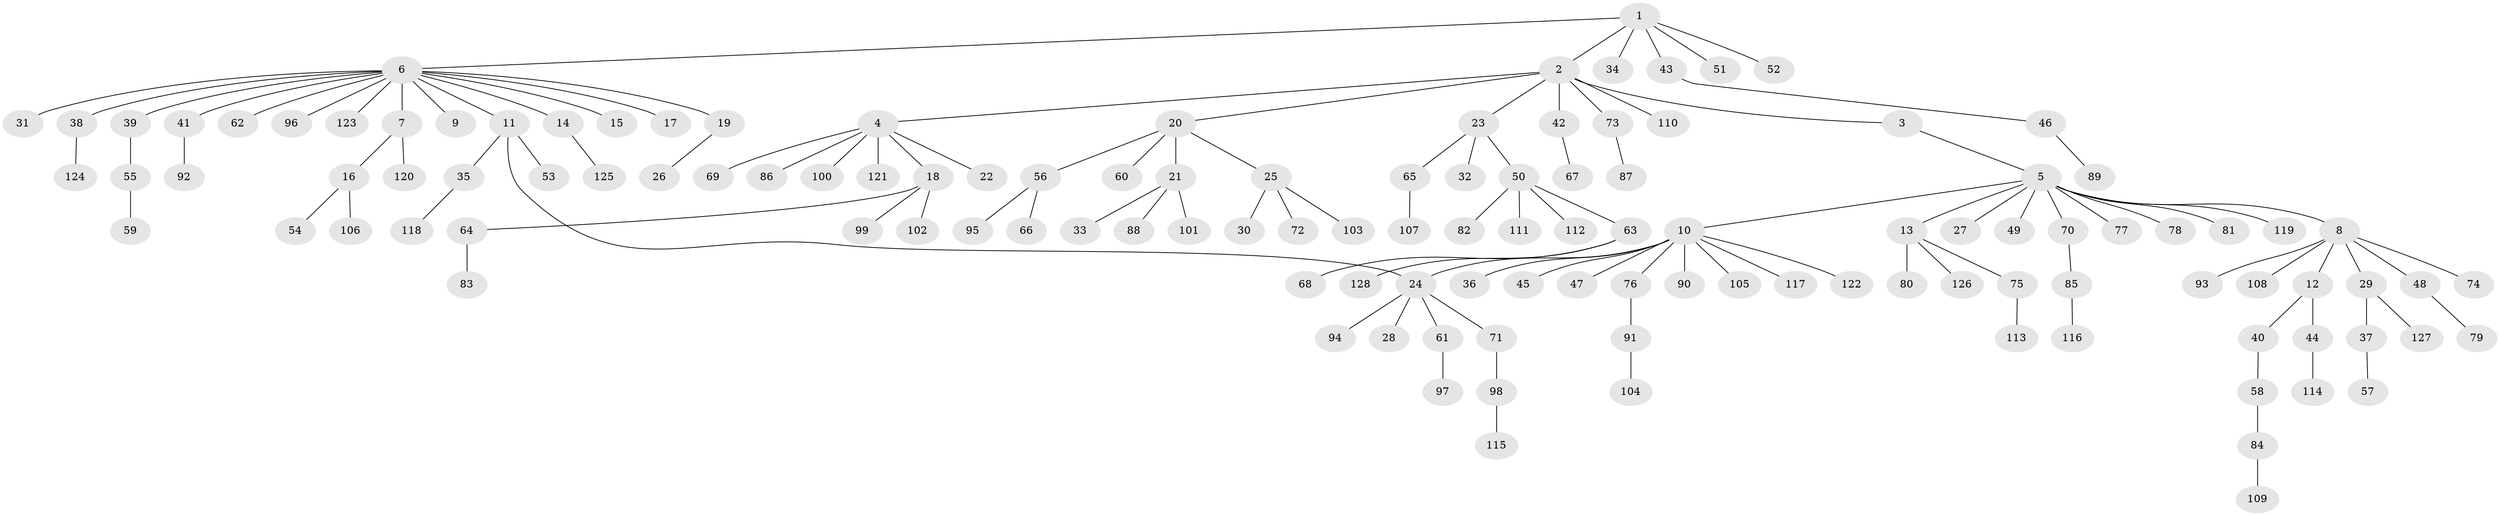 // coarse degree distribution, {3: 0.08888888888888889, 2: 0.15555555555555556, 5: 0.022222222222222223, 9: 0.011111111111111112, 1: 0.6444444444444445, 4: 0.022222222222222223, 14: 0.011111111111111112, 6: 0.022222222222222223, 10: 0.011111111111111112, 7: 0.011111111111111112}
// Generated by graph-tools (version 1.1) at 2025/36/03/04/25 23:36:43]
// undirected, 128 vertices, 128 edges
graph export_dot {
  node [color=gray90,style=filled];
  1;
  2;
  3;
  4;
  5;
  6;
  7;
  8;
  9;
  10;
  11;
  12;
  13;
  14;
  15;
  16;
  17;
  18;
  19;
  20;
  21;
  22;
  23;
  24;
  25;
  26;
  27;
  28;
  29;
  30;
  31;
  32;
  33;
  34;
  35;
  36;
  37;
  38;
  39;
  40;
  41;
  42;
  43;
  44;
  45;
  46;
  47;
  48;
  49;
  50;
  51;
  52;
  53;
  54;
  55;
  56;
  57;
  58;
  59;
  60;
  61;
  62;
  63;
  64;
  65;
  66;
  67;
  68;
  69;
  70;
  71;
  72;
  73;
  74;
  75;
  76;
  77;
  78;
  79;
  80;
  81;
  82;
  83;
  84;
  85;
  86;
  87;
  88;
  89;
  90;
  91;
  92;
  93;
  94;
  95;
  96;
  97;
  98;
  99;
  100;
  101;
  102;
  103;
  104;
  105;
  106;
  107;
  108;
  109;
  110;
  111;
  112;
  113;
  114;
  115;
  116;
  117;
  118;
  119;
  120;
  121;
  122;
  123;
  124;
  125;
  126;
  127;
  128;
  1 -- 2;
  1 -- 6;
  1 -- 34;
  1 -- 43;
  1 -- 51;
  1 -- 52;
  2 -- 3;
  2 -- 4;
  2 -- 20;
  2 -- 23;
  2 -- 42;
  2 -- 73;
  2 -- 110;
  3 -- 5;
  4 -- 18;
  4 -- 22;
  4 -- 69;
  4 -- 86;
  4 -- 100;
  4 -- 121;
  5 -- 8;
  5 -- 10;
  5 -- 13;
  5 -- 27;
  5 -- 49;
  5 -- 70;
  5 -- 77;
  5 -- 78;
  5 -- 81;
  5 -- 119;
  6 -- 7;
  6 -- 9;
  6 -- 11;
  6 -- 14;
  6 -- 15;
  6 -- 17;
  6 -- 19;
  6 -- 31;
  6 -- 38;
  6 -- 39;
  6 -- 41;
  6 -- 62;
  6 -- 96;
  6 -- 123;
  7 -- 16;
  7 -- 120;
  8 -- 12;
  8 -- 29;
  8 -- 48;
  8 -- 74;
  8 -- 93;
  8 -- 108;
  10 -- 24;
  10 -- 36;
  10 -- 45;
  10 -- 47;
  10 -- 76;
  10 -- 90;
  10 -- 105;
  10 -- 117;
  10 -- 122;
  11 -- 24;
  11 -- 35;
  11 -- 53;
  12 -- 40;
  12 -- 44;
  13 -- 75;
  13 -- 80;
  13 -- 126;
  14 -- 125;
  16 -- 54;
  16 -- 106;
  18 -- 64;
  18 -- 99;
  18 -- 102;
  19 -- 26;
  20 -- 21;
  20 -- 25;
  20 -- 56;
  20 -- 60;
  21 -- 33;
  21 -- 88;
  21 -- 101;
  23 -- 32;
  23 -- 50;
  23 -- 65;
  24 -- 28;
  24 -- 61;
  24 -- 71;
  24 -- 94;
  25 -- 30;
  25 -- 72;
  25 -- 103;
  29 -- 37;
  29 -- 127;
  35 -- 118;
  37 -- 57;
  38 -- 124;
  39 -- 55;
  40 -- 58;
  41 -- 92;
  42 -- 67;
  43 -- 46;
  44 -- 114;
  46 -- 89;
  48 -- 79;
  50 -- 63;
  50 -- 82;
  50 -- 111;
  50 -- 112;
  55 -- 59;
  56 -- 66;
  56 -- 95;
  58 -- 84;
  61 -- 97;
  63 -- 68;
  63 -- 128;
  64 -- 83;
  65 -- 107;
  70 -- 85;
  71 -- 98;
  73 -- 87;
  75 -- 113;
  76 -- 91;
  84 -- 109;
  85 -- 116;
  91 -- 104;
  98 -- 115;
}
